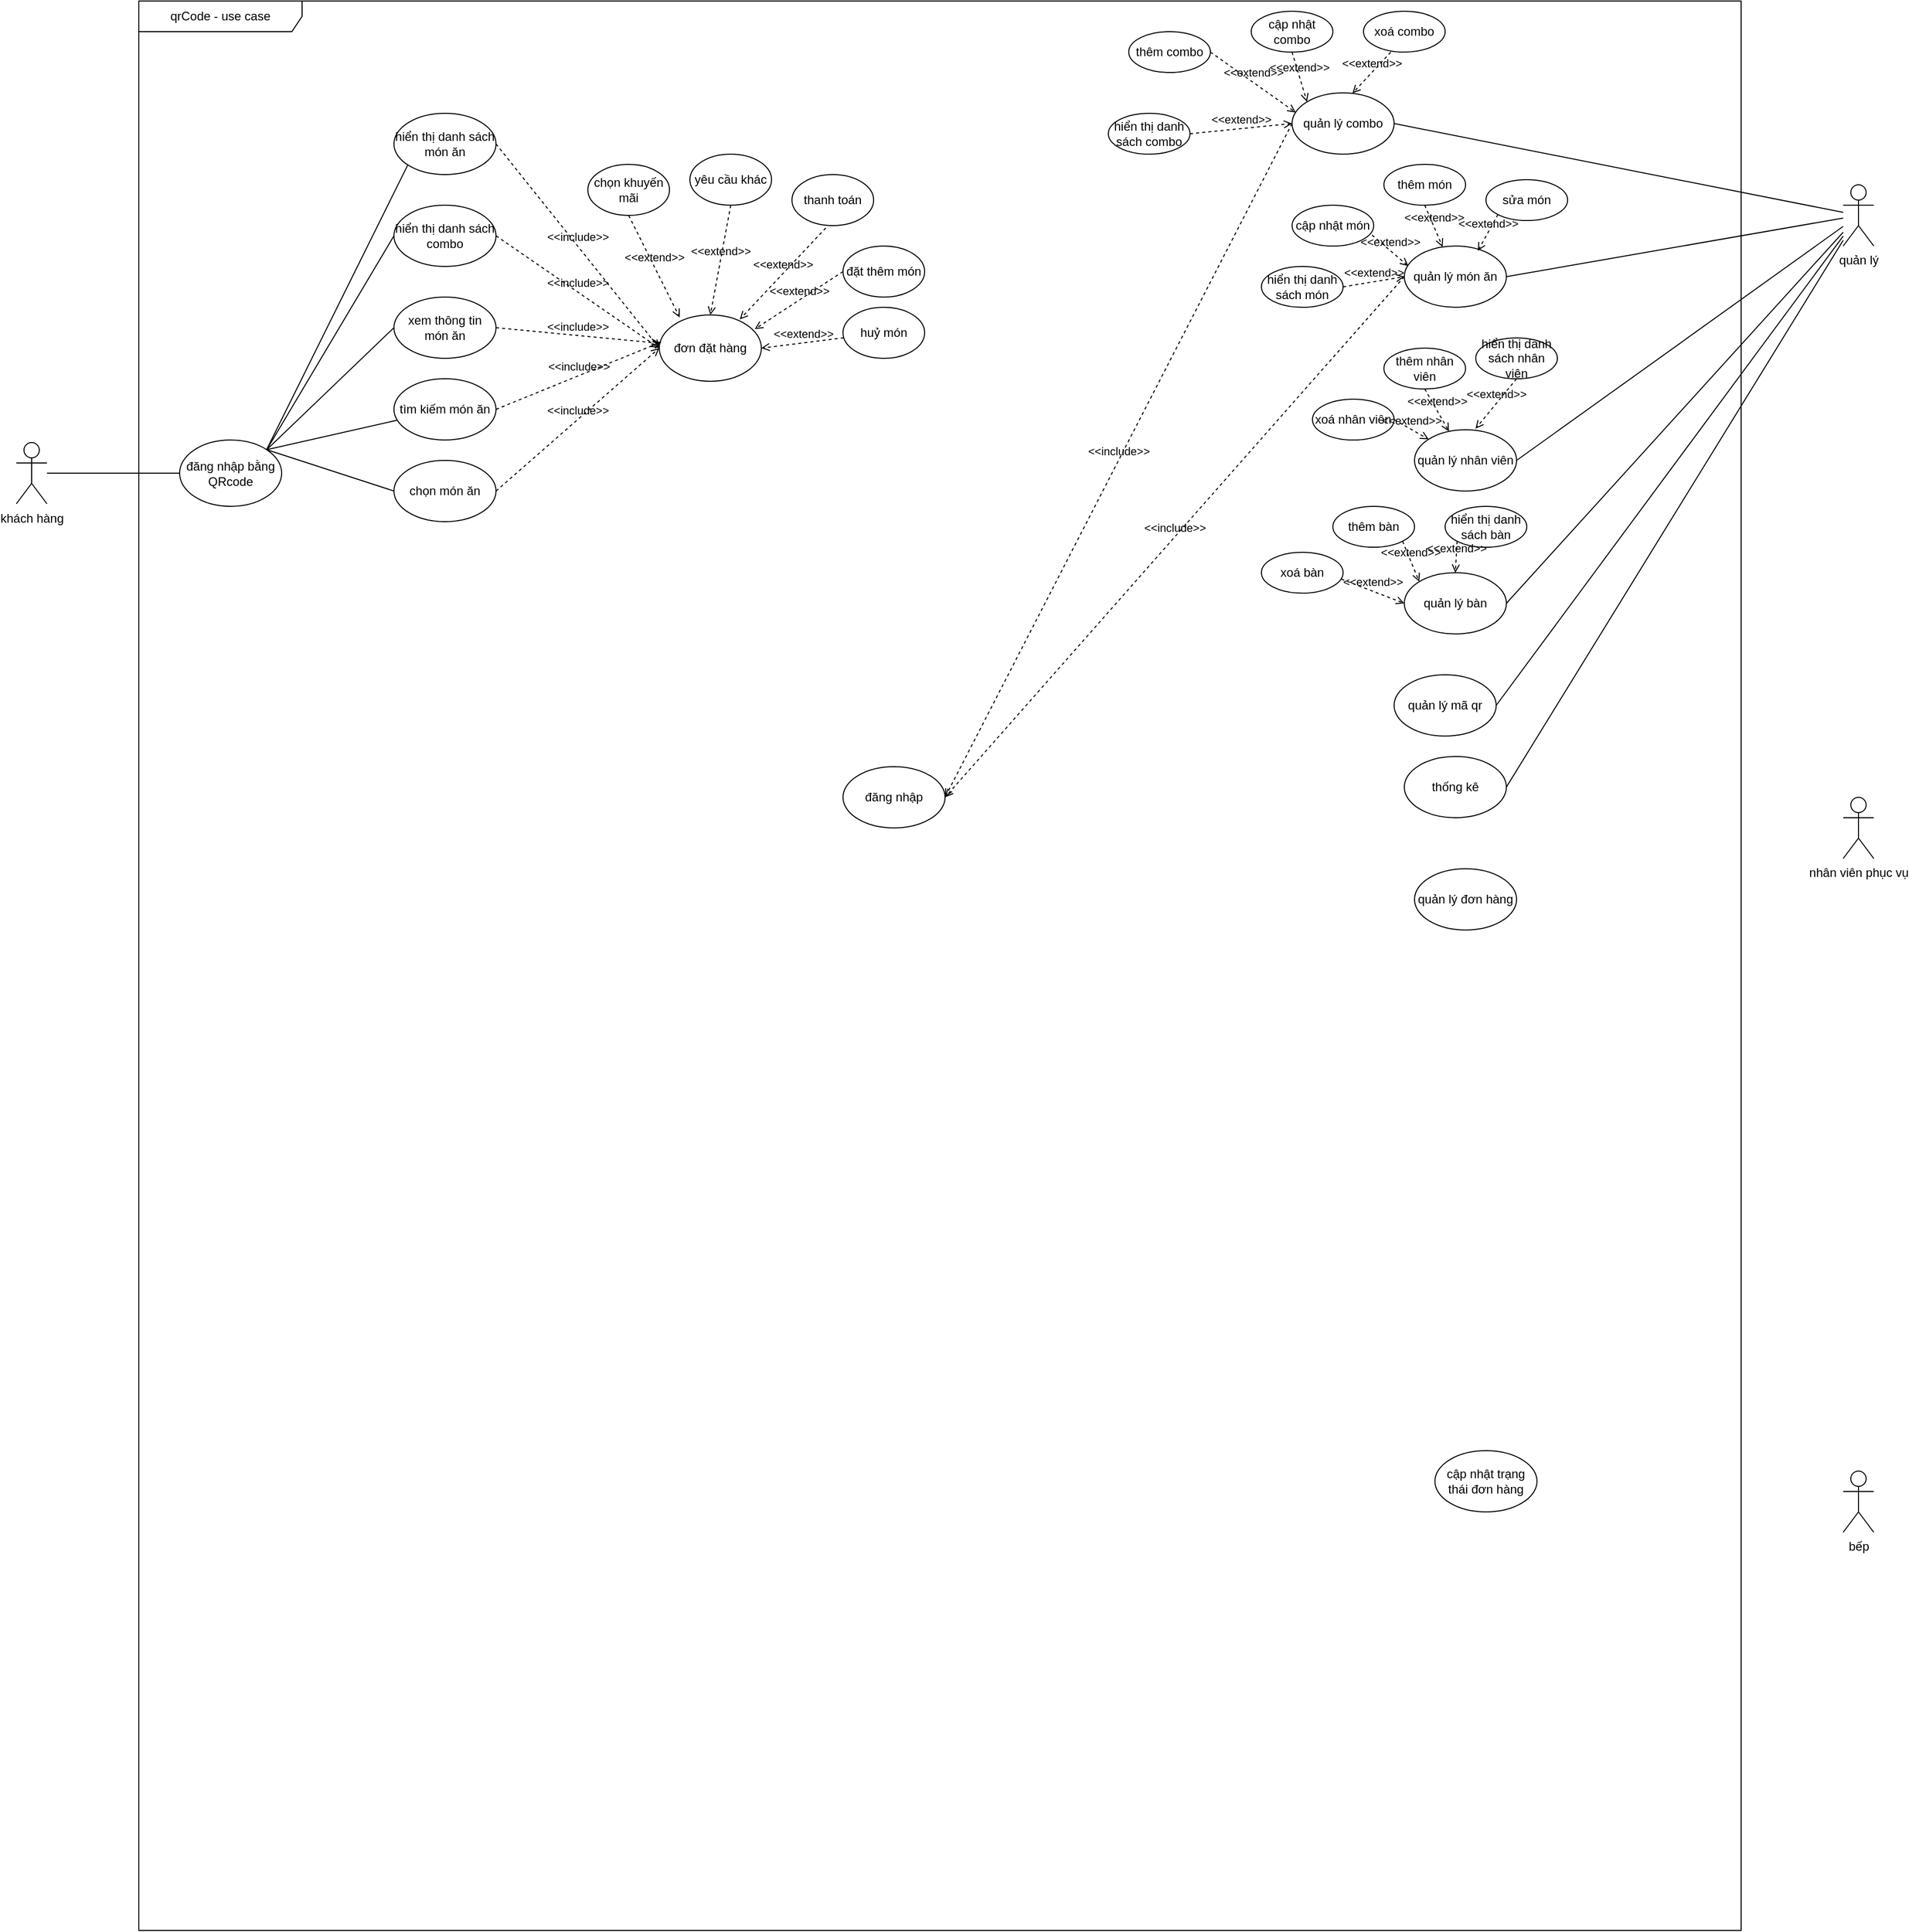 <mxfile version="24.8.4">
  <diagram name="Trang-1" id="KUGLHPBJDXLbqY33dowA">
    <mxGraphModel dx="2049" dy="1066" grid="1" gridSize="10" guides="1" tooltips="1" connect="1" arrows="1" fold="1" page="1" pageScale="1" pageWidth="1920" pageHeight="1200" math="0" shadow="0">
      <root>
        <mxCell id="0" />
        <mxCell id="1" parent="0" />
        <mxCell id="tp8tk3ZOuLwhO5mAe-Hx-1" value="qrCode - use case" style="shape=umlFrame;whiteSpace=wrap;html=1;pointerEvents=0;recursiveResize=0;container=1;collapsible=0;width=160;" parent="1" vertex="1">
          <mxGeometry x="180" y="360" width="1570" height="1890" as="geometry" />
        </mxCell>
        <mxCell id="WepjOPcnquh5TteQ4RRN-25" style="rounded=0;orthogonalLoop=1;jettySize=auto;html=1;entryX=0;entryY=0.5;entryDx=0;entryDy=0;endArrow=none;endFill=0;" edge="1" parent="tp8tk3ZOuLwhO5mAe-Hx-1">
          <mxGeometry relative="1" as="geometry">
            <mxPoint x="120.003" y="450.002" as="sourcePoint" />
            <mxPoint x="264.64" y="158.43" as="targetPoint" />
          </mxGeometry>
        </mxCell>
        <mxCell id="WepjOPcnquh5TteQ4RRN-27" style="rounded=0;orthogonalLoop=1;jettySize=auto;html=1;entryX=0;entryY=0.5;entryDx=0;entryDy=0;endArrow=none;endFill=0;exitX=1;exitY=0;exitDx=0;exitDy=0;" edge="1" parent="tp8tk3ZOuLwhO5mAe-Hx-1" source="WepjOPcnquh5TteQ4RRN-2" target="WepjOPcnquh5TteQ4RRN-5">
          <mxGeometry relative="1" as="geometry" />
        </mxCell>
        <mxCell id="WepjOPcnquh5TteQ4RRN-28" style="rounded=0;orthogonalLoop=1;jettySize=auto;html=1;entryX=0;entryY=0.5;entryDx=0;entryDy=0;endArrow=none;endFill=0;exitX=1;exitY=0;exitDx=0;exitDy=0;" edge="1" parent="tp8tk3ZOuLwhO5mAe-Hx-1" source="WepjOPcnquh5TteQ4RRN-2" target="WepjOPcnquh5TteQ4RRN-6">
          <mxGeometry relative="1" as="geometry" />
        </mxCell>
        <mxCell id="WepjOPcnquh5TteQ4RRN-29" style="rounded=0;orthogonalLoop=1;jettySize=auto;html=1;endArrow=none;endFill=0;exitX=1;exitY=0;exitDx=0;exitDy=0;" edge="1" parent="tp8tk3ZOuLwhO5mAe-Hx-1" source="WepjOPcnquh5TteQ4RRN-2" target="WepjOPcnquh5TteQ4RRN-7">
          <mxGeometry relative="1" as="geometry" />
        </mxCell>
        <mxCell id="WepjOPcnquh5TteQ4RRN-30" style="rounded=0;orthogonalLoop=1;jettySize=auto;html=1;entryX=0;entryY=0.5;entryDx=0;entryDy=0;endArrow=none;endFill=0;exitX=1;exitY=0;exitDx=0;exitDy=0;" edge="1" parent="tp8tk3ZOuLwhO5mAe-Hx-1" source="WepjOPcnquh5TteQ4RRN-2" target="WepjOPcnquh5TteQ4RRN-18">
          <mxGeometry relative="1" as="geometry" />
        </mxCell>
        <mxCell id="WepjOPcnquh5TteQ4RRN-2" value="đăng nhập bằng QRcode" style="ellipse;whiteSpace=wrap;html=1;" vertex="1" parent="tp8tk3ZOuLwhO5mAe-Hx-1">
          <mxGeometry x="40" y="430" width="100" height="65" as="geometry" />
        </mxCell>
        <mxCell id="WepjOPcnquh5TteQ4RRN-4" value="hiển thị danh sách món ăn" style="ellipse;whiteSpace=wrap;html=1;" vertex="1" parent="tp8tk3ZOuLwhO5mAe-Hx-1">
          <mxGeometry x="250" y="110" width="100" height="60" as="geometry" />
        </mxCell>
        <mxCell id="WepjOPcnquh5TteQ4RRN-5" value="hiển thị danh sách combo" style="ellipse;whiteSpace=wrap;html=1;" vertex="1" parent="tp8tk3ZOuLwhO5mAe-Hx-1">
          <mxGeometry x="250" y="200" width="100" height="60" as="geometry" />
        </mxCell>
        <mxCell id="WepjOPcnquh5TteQ4RRN-6" value="xem thông tin món ăn" style="ellipse;whiteSpace=wrap;html=1;" vertex="1" parent="tp8tk3ZOuLwhO5mAe-Hx-1">
          <mxGeometry x="250" y="290" width="100" height="60" as="geometry" />
        </mxCell>
        <mxCell id="WepjOPcnquh5TteQ4RRN-7" value="tìm kiếm món ăn" style="ellipse;whiteSpace=wrap;html=1;" vertex="1" parent="tp8tk3ZOuLwhO5mAe-Hx-1">
          <mxGeometry x="250" y="370" width="100" height="60" as="geometry" />
        </mxCell>
        <mxCell id="WepjOPcnquh5TteQ4RRN-8" value="đơn đặt hàng" style="ellipse;whiteSpace=wrap;html=1;" vertex="1" parent="tp8tk3ZOuLwhO5mAe-Hx-1">
          <mxGeometry x="510" y="307.5" width="100" height="65" as="geometry" />
        </mxCell>
        <mxCell id="WepjOPcnquh5TteQ4RRN-14" value="chọn khuyến mãi" style="ellipse;whiteSpace=wrap;html=1;" vertex="1" parent="tp8tk3ZOuLwhO5mAe-Hx-1">
          <mxGeometry x="440" y="160" width="80" height="50" as="geometry" />
        </mxCell>
        <mxCell id="WepjOPcnquh5TteQ4RRN-15" value="yêu cầu khác" style="ellipse;whiteSpace=wrap;html=1;" vertex="1" parent="tp8tk3ZOuLwhO5mAe-Hx-1">
          <mxGeometry x="540" y="150" width="80" height="50" as="geometry" />
        </mxCell>
        <mxCell id="WepjOPcnquh5TteQ4RRN-16" value="&amp;lt;&amp;lt;extend&amp;gt;&amp;gt;" style="html=1;verticalAlign=bottom;labelBackgroundColor=none;endArrow=open;endFill=0;dashed=1;rounded=0;exitX=0.5;exitY=1;exitDx=0;exitDy=0;entryX=0.5;entryY=0;entryDx=0;entryDy=0;" edge="1" parent="tp8tk3ZOuLwhO5mAe-Hx-1" source="WepjOPcnquh5TteQ4RRN-15" target="WepjOPcnquh5TteQ4RRN-8">
          <mxGeometry width="160" relative="1" as="geometry">
            <mxPoint x="570" y="320" as="sourcePoint" />
            <mxPoint x="730" y="320" as="targetPoint" />
          </mxGeometry>
        </mxCell>
        <mxCell id="WepjOPcnquh5TteQ4RRN-17" value="&amp;lt;&amp;lt;extend&amp;gt;&amp;gt;" style="html=1;verticalAlign=bottom;labelBackgroundColor=none;endArrow=open;endFill=0;dashed=1;rounded=0;exitX=0.5;exitY=1;exitDx=0;exitDy=0;entryX=0.2;entryY=0.038;entryDx=0;entryDy=0;entryPerimeter=0;" edge="1" parent="tp8tk3ZOuLwhO5mAe-Hx-1" source="WepjOPcnquh5TteQ4RRN-14" target="WepjOPcnquh5TteQ4RRN-8">
          <mxGeometry width="160" relative="1" as="geometry">
            <mxPoint x="580" y="215" as="sourcePoint" />
            <mxPoint x="546" y="270" as="targetPoint" />
          </mxGeometry>
        </mxCell>
        <mxCell id="WepjOPcnquh5TteQ4RRN-18" value="chọn món ăn" style="ellipse;whiteSpace=wrap;html=1;" vertex="1" parent="tp8tk3ZOuLwhO5mAe-Hx-1">
          <mxGeometry x="250" y="450" width="100" height="60" as="geometry" />
        </mxCell>
        <mxCell id="WepjOPcnquh5TteQ4RRN-21" value="thanh toán" style="ellipse;whiteSpace=wrap;html=1;" vertex="1" parent="tp8tk3ZOuLwhO5mAe-Hx-1">
          <mxGeometry x="640" y="170" width="80" height="50" as="geometry" />
        </mxCell>
        <mxCell id="WepjOPcnquh5TteQ4RRN-22" value="&amp;lt;&amp;lt;extend&amp;gt;&amp;gt;" style="html=1;verticalAlign=bottom;labelBackgroundColor=none;endArrow=open;endFill=0;dashed=1;rounded=0;exitX=0.414;exitY=1.047;exitDx=0;exitDy=0;entryX=0.789;entryY=0.067;entryDx=0;entryDy=0;entryPerimeter=0;exitPerimeter=0;" edge="1" parent="tp8tk3ZOuLwhO5mAe-Hx-1" source="WepjOPcnquh5TteQ4RRN-21" target="WepjOPcnquh5TteQ4RRN-8">
          <mxGeometry width="160" relative="1" as="geometry">
            <mxPoint x="580" y="215" as="sourcePoint" />
            <mxPoint x="546" y="270" as="targetPoint" />
          </mxGeometry>
        </mxCell>
        <mxCell id="WepjOPcnquh5TteQ4RRN-31" value="&amp;lt;&amp;lt;include&amp;gt;&amp;gt;" style="html=1;verticalAlign=bottom;labelBackgroundColor=none;endArrow=open;endFill=0;dashed=1;rounded=0;exitX=1;exitY=0.5;exitDx=0;exitDy=0;entryX=0;entryY=0.5;entryDx=0;entryDy=0;" edge="1" parent="tp8tk3ZOuLwhO5mAe-Hx-1" source="WepjOPcnquh5TteQ4RRN-4" target="WepjOPcnquh5TteQ4RRN-8">
          <mxGeometry width="160" relative="1" as="geometry">
            <mxPoint x="360" y="290" as="sourcePoint" />
            <mxPoint x="520" y="290" as="targetPoint" />
          </mxGeometry>
        </mxCell>
        <mxCell id="WepjOPcnquh5TteQ4RRN-32" value="&amp;lt;&amp;lt;include&amp;gt;&amp;gt;" style="html=1;verticalAlign=bottom;labelBackgroundColor=none;endArrow=open;endFill=0;dashed=1;rounded=0;exitX=1;exitY=0.5;exitDx=0;exitDy=0;entryX=0;entryY=0.5;entryDx=0;entryDy=0;" edge="1" parent="tp8tk3ZOuLwhO5mAe-Hx-1" source="WepjOPcnquh5TteQ4RRN-5" target="WepjOPcnquh5TteQ4RRN-8">
          <mxGeometry width="160" relative="1" as="geometry">
            <mxPoint x="380" y="250" as="sourcePoint" />
            <mxPoint x="540" y="450" as="targetPoint" />
          </mxGeometry>
        </mxCell>
        <mxCell id="WepjOPcnquh5TteQ4RRN-33" value="&amp;lt;&amp;lt;include&amp;gt;&amp;gt;" style="html=1;verticalAlign=bottom;labelBackgroundColor=none;endArrow=open;endFill=0;dashed=1;rounded=0;exitX=1;exitY=0.5;exitDx=0;exitDy=0;" edge="1" parent="tp8tk3ZOuLwhO5mAe-Hx-1" source="WepjOPcnquh5TteQ4RRN-6" target="WepjOPcnquh5TteQ4RRN-8">
          <mxGeometry width="160" relative="1" as="geometry">
            <mxPoint x="370" y="160" as="sourcePoint" />
            <mxPoint x="530" y="360" as="targetPoint" />
          </mxGeometry>
        </mxCell>
        <mxCell id="WepjOPcnquh5TteQ4RRN-34" value="&amp;lt;&amp;lt;include&amp;gt;&amp;gt;" style="html=1;verticalAlign=bottom;labelBackgroundColor=none;endArrow=open;endFill=0;dashed=1;rounded=0;exitX=1;exitY=0.5;exitDx=0;exitDy=0;entryX=0.021;entryY=0.407;entryDx=0;entryDy=0;entryPerimeter=0;" edge="1" parent="tp8tk3ZOuLwhO5mAe-Hx-1" source="WepjOPcnquh5TteQ4RRN-7" target="WepjOPcnquh5TteQ4RRN-8">
          <mxGeometry width="160" relative="1" as="geometry">
            <mxPoint x="380" y="170" as="sourcePoint" />
            <mxPoint x="520" y="340" as="targetPoint" />
          </mxGeometry>
        </mxCell>
        <mxCell id="WepjOPcnquh5TteQ4RRN-36" value="đặt thêm món" style="ellipse;whiteSpace=wrap;html=1;" vertex="1" parent="tp8tk3ZOuLwhO5mAe-Hx-1">
          <mxGeometry x="690" y="240" width="80" height="50" as="geometry" />
        </mxCell>
        <mxCell id="WepjOPcnquh5TteQ4RRN-37" value="huỷ món" style="ellipse;whiteSpace=wrap;html=1;" vertex="1" parent="tp8tk3ZOuLwhO5mAe-Hx-1">
          <mxGeometry x="690" y="300" width="80" height="50" as="geometry" />
        </mxCell>
        <mxCell id="WepjOPcnquh5TteQ4RRN-38" value="&amp;lt;&amp;lt;extend&amp;gt;&amp;gt;" style="html=1;verticalAlign=bottom;labelBackgroundColor=none;endArrow=open;endFill=0;dashed=1;rounded=0;entryX=1;entryY=0.5;entryDx=0;entryDy=0;" edge="1" parent="tp8tk3ZOuLwhO5mAe-Hx-1" source="WepjOPcnquh5TteQ4RRN-37" target="WepjOPcnquh5TteQ4RRN-8">
          <mxGeometry width="160" relative="1" as="geometry">
            <mxPoint x="683" y="232" as="sourcePoint" />
            <mxPoint x="599" y="322" as="targetPoint" />
          </mxGeometry>
        </mxCell>
        <mxCell id="WepjOPcnquh5TteQ4RRN-39" value="&amp;lt;&amp;lt;extend&amp;gt;&amp;gt;" style="html=1;verticalAlign=bottom;labelBackgroundColor=none;endArrow=open;endFill=0;dashed=1;rounded=0;entryX=0.936;entryY=0.213;entryDx=0;entryDy=0;exitX=0;exitY=0.5;exitDx=0;exitDy=0;entryPerimeter=0;" edge="1" parent="tp8tk3ZOuLwhO5mAe-Hx-1" source="WepjOPcnquh5TteQ4RRN-36" target="WepjOPcnquh5TteQ4RRN-8">
          <mxGeometry width="160" relative="1" as="geometry">
            <mxPoint x="701" y="340" as="sourcePoint" />
            <mxPoint x="620" y="350" as="targetPoint" />
          </mxGeometry>
        </mxCell>
        <mxCell id="WepjOPcnquh5TteQ4RRN-43" value="quản lý combo" style="ellipse;whiteSpace=wrap;html=1;" vertex="1" parent="tp8tk3ZOuLwhO5mAe-Hx-1">
          <mxGeometry x="1130" y="90" width="100" height="60" as="geometry" />
        </mxCell>
        <mxCell id="WepjOPcnquh5TteQ4RRN-44" value="quản lý món ăn" style="ellipse;whiteSpace=wrap;html=1;" vertex="1" parent="tp8tk3ZOuLwhO5mAe-Hx-1">
          <mxGeometry x="1240" y="240" width="100" height="60" as="geometry" />
        </mxCell>
        <mxCell id="WepjOPcnquh5TteQ4RRN-45" value="quản lý nhân viên" style="ellipse;whiteSpace=wrap;html=1;" vertex="1" parent="tp8tk3ZOuLwhO5mAe-Hx-1">
          <mxGeometry x="1250" y="420" width="100" height="60" as="geometry" />
        </mxCell>
        <mxCell id="WepjOPcnquh5TteQ4RRN-46" value="thống kê" style="ellipse;whiteSpace=wrap;html=1;" vertex="1" parent="tp8tk3ZOuLwhO5mAe-Hx-1">
          <mxGeometry x="1240" y="740" width="100" height="60" as="geometry" />
        </mxCell>
        <mxCell id="WepjOPcnquh5TteQ4RRN-47" value="quản lý đơn hàng" style="ellipse;whiteSpace=wrap;html=1;" vertex="1" parent="tp8tk3ZOuLwhO5mAe-Hx-1">
          <mxGeometry x="1250" y="850" width="100" height="60" as="geometry" />
        </mxCell>
        <mxCell id="WepjOPcnquh5TteQ4RRN-48" value="cập nhật trạng thái đơn hàng" style="ellipse;whiteSpace=wrap;html=1;" vertex="1" parent="tp8tk3ZOuLwhO5mAe-Hx-1">
          <mxGeometry x="1270" y="1420" width="100" height="60" as="geometry" />
        </mxCell>
        <mxCell id="WepjOPcnquh5TteQ4RRN-49" value="quản lý bàn" style="ellipse;whiteSpace=wrap;html=1;" vertex="1" parent="tp8tk3ZOuLwhO5mAe-Hx-1">
          <mxGeometry x="1240" y="560" width="100" height="60" as="geometry" />
        </mxCell>
        <mxCell id="WepjOPcnquh5TteQ4RRN-50" value="quản lý mã qr" style="ellipse;whiteSpace=wrap;html=1;" vertex="1" parent="tp8tk3ZOuLwhO5mAe-Hx-1">
          <mxGeometry x="1230" y="660" width="100" height="60" as="geometry" />
        </mxCell>
        <mxCell id="WepjOPcnquh5TteQ4RRN-87" value="đăng nhập" style="ellipse;whiteSpace=wrap;html=1;" vertex="1" parent="tp8tk3ZOuLwhO5mAe-Hx-1">
          <mxGeometry x="690" y="750" width="100" height="60" as="geometry" />
        </mxCell>
        <mxCell id="WepjOPcnquh5TteQ4RRN-94" value="&amp;lt;&amp;lt;include&amp;gt;&amp;gt;" style="html=1;verticalAlign=bottom;labelBackgroundColor=none;endArrow=open;endFill=0;dashed=1;rounded=0;exitX=0;exitY=0.5;exitDx=0;exitDy=0;entryX=1;entryY=0.5;entryDx=0;entryDy=0;" edge="1" parent="tp8tk3ZOuLwhO5mAe-Hx-1" source="WepjOPcnquh5TteQ4RRN-43" target="WepjOPcnquh5TteQ4RRN-87">
          <mxGeometry width="160" relative="1" as="geometry">
            <mxPoint x="1150" y="460" as="sourcePoint" />
            <mxPoint x="1310" y="320" as="targetPoint" />
          </mxGeometry>
        </mxCell>
        <mxCell id="WepjOPcnquh5TteQ4RRN-96" value="&amp;lt;&amp;lt;include&amp;gt;&amp;gt;" style="html=1;verticalAlign=bottom;labelBackgroundColor=none;endArrow=open;endFill=0;dashed=1;rounded=0;exitX=0;exitY=0.5;exitDx=0;exitDy=0;entryX=1;entryY=0.5;entryDx=0;entryDy=0;" edge="1" parent="tp8tk3ZOuLwhO5mAe-Hx-1" source="WepjOPcnquh5TteQ4RRN-44" target="WepjOPcnquh5TteQ4RRN-87">
          <mxGeometry width="160" relative="1" as="geometry">
            <mxPoint x="370" y="500" as="sourcePoint" />
            <mxPoint x="828" y="892" as="targetPoint" />
          </mxGeometry>
        </mxCell>
        <mxCell id="WepjOPcnquh5TteQ4RRN-97" value="thêm combo" style="ellipse;whiteSpace=wrap;html=1;" vertex="1" parent="tp8tk3ZOuLwhO5mAe-Hx-1">
          <mxGeometry x="970" y="30" width="80" height="40" as="geometry" />
        </mxCell>
        <mxCell id="WepjOPcnquh5TteQ4RRN-98" value="cập nhật combo" style="ellipse;whiteSpace=wrap;html=1;" vertex="1" parent="tp8tk3ZOuLwhO5mAe-Hx-1">
          <mxGeometry x="1090" y="10" width="80" height="40" as="geometry" />
        </mxCell>
        <mxCell id="WepjOPcnquh5TteQ4RRN-99" value="xoá combo" style="ellipse;whiteSpace=wrap;html=1;" vertex="1" parent="tp8tk3ZOuLwhO5mAe-Hx-1">
          <mxGeometry x="1200" y="10" width="80" height="40" as="geometry" />
        </mxCell>
        <mxCell id="WepjOPcnquh5TteQ4RRN-100" value="hiển thị danh sách combo" style="ellipse;whiteSpace=wrap;html=1;" vertex="1" parent="tp8tk3ZOuLwhO5mAe-Hx-1">
          <mxGeometry x="950" y="110" width="80" height="40" as="geometry" />
        </mxCell>
        <mxCell id="WepjOPcnquh5TteQ4RRN-101" value="&amp;lt;&amp;lt;extend&amp;gt;&amp;gt;" style="html=1;verticalAlign=bottom;labelBackgroundColor=none;endArrow=open;endFill=0;dashed=1;rounded=0;exitX=1;exitY=0.5;exitDx=0;exitDy=0;entryX=0;entryY=0.5;entryDx=0;entryDy=0;" edge="1" parent="tp8tk3ZOuLwhO5mAe-Hx-1" source="WepjOPcnquh5TteQ4RRN-100" target="WepjOPcnquh5TteQ4RRN-43">
          <mxGeometry width="160" relative="1" as="geometry">
            <mxPoint x="1060" y="100" as="sourcePoint" />
            <mxPoint x="976" y="190" as="targetPoint" />
          </mxGeometry>
        </mxCell>
        <mxCell id="WepjOPcnquh5TteQ4RRN-103" value="&amp;lt;&amp;lt;extend&amp;gt;&amp;gt;" style="html=1;verticalAlign=bottom;labelBackgroundColor=none;endArrow=open;endFill=0;dashed=1;rounded=0;exitX=0.5;exitY=1;exitDx=0;exitDy=0;entryX=0;entryY=0;entryDx=0;entryDy=0;" edge="1" parent="tp8tk3ZOuLwhO5mAe-Hx-1" source="WepjOPcnquh5TteQ4RRN-98" target="WepjOPcnquh5TteQ4RRN-43">
          <mxGeometry width="160" relative="1" as="geometry">
            <mxPoint x="1120" y="80" as="sourcePoint" />
            <mxPoint x="1036" y="170" as="targetPoint" />
          </mxGeometry>
        </mxCell>
        <mxCell id="WepjOPcnquh5TteQ4RRN-104" value="&amp;lt;&amp;lt;extend&amp;gt;&amp;gt;" style="html=1;verticalAlign=bottom;labelBackgroundColor=none;endArrow=open;endFill=0;dashed=1;rounded=0;exitX=0.334;exitY=1.003;exitDx=0;exitDy=0;entryX=0.592;entryY=0.007;entryDx=0;entryDy=0;entryPerimeter=0;exitPerimeter=0;" edge="1" parent="tp8tk3ZOuLwhO5mAe-Hx-1" source="WepjOPcnquh5TteQ4RRN-99" target="WepjOPcnquh5TteQ4RRN-43">
          <mxGeometry width="160" relative="1" as="geometry">
            <mxPoint x="1210" y="100" as="sourcePoint" />
            <mxPoint x="1126" y="190" as="targetPoint" />
          </mxGeometry>
        </mxCell>
        <mxCell id="WepjOPcnquh5TteQ4RRN-102" value="&amp;lt;&amp;lt;extend&amp;gt;&amp;gt;" style="html=1;verticalAlign=bottom;labelBackgroundColor=none;endArrow=open;endFill=0;dashed=1;rounded=0;exitX=1;exitY=0.5;exitDx=0;exitDy=0;entryX=0.036;entryY=0.32;entryDx=0;entryDy=0;entryPerimeter=0;" edge="1" parent="tp8tk3ZOuLwhO5mAe-Hx-1" source="WepjOPcnquh5TteQ4RRN-97" target="WepjOPcnquh5TteQ4RRN-43">
          <mxGeometry width="160" relative="1" as="geometry">
            <mxPoint x="693" y="242" as="sourcePoint" />
            <mxPoint x="1090" y="140" as="targetPoint" />
          </mxGeometry>
        </mxCell>
        <mxCell id="WepjOPcnquh5TteQ4RRN-105" value="cập nhật món" style="ellipse;whiteSpace=wrap;html=1;" vertex="1" parent="tp8tk3ZOuLwhO5mAe-Hx-1">
          <mxGeometry x="1130" y="200" width="80" height="40" as="geometry" />
        </mxCell>
        <mxCell id="WepjOPcnquh5TteQ4RRN-106" value="thêm món" style="ellipse;whiteSpace=wrap;html=1;" vertex="1" parent="tp8tk3ZOuLwhO5mAe-Hx-1">
          <mxGeometry x="1220" y="160" width="80" height="40" as="geometry" />
        </mxCell>
        <mxCell id="WepjOPcnquh5TteQ4RRN-107" value="sửa món" style="ellipse;whiteSpace=wrap;html=1;" vertex="1" parent="tp8tk3ZOuLwhO5mAe-Hx-1">
          <mxGeometry x="1320" y="175" width="80" height="40" as="geometry" />
        </mxCell>
        <mxCell id="WepjOPcnquh5TteQ4RRN-108" value="hiển thị danh sách món" style="ellipse;whiteSpace=wrap;html=1;" vertex="1" parent="tp8tk3ZOuLwhO5mAe-Hx-1">
          <mxGeometry x="1100" y="260" width="80" height="40" as="geometry" />
        </mxCell>
        <mxCell id="WepjOPcnquh5TteQ4RRN-109" value="&amp;lt;&amp;lt;extend&amp;gt;&amp;gt;" style="html=1;verticalAlign=bottom;labelBackgroundColor=none;endArrow=open;endFill=0;dashed=1;rounded=0;exitX=0.98;exitY=0.731;exitDx=0;exitDy=0;entryX=0.039;entryY=0.327;entryDx=0;entryDy=0;entryPerimeter=0;exitPerimeter=0;" edge="1" parent="tp8tk3ZOuLwhO5mAe-Hx-1" source="WepjOPcnquh5TteQ4RRN-105" target="WepjOPcnquh5TteQ4RRN-44">
          <mxGeometry width="160" relative="1" as="geometry">
            <mxPoint x="1240" y="220" as="sourcePoint" />
            <mxPoint x="1156" y="310" as="targetPoint" />
          </mxGeometry>
        </mxCell>
        <mxCell id="WepjOPcnquh5TteQ4RRN-110" value="&amp;lt;&amp;lt;extend&amp;gt;&amp;gt;" style="html=1;verticalAlign=bottom;labelBackgroundColor=none;endArrow=open;endFill=0;dashed=1;rounded=0;exitX=0.5;exitY=1;exitDx=0;exitDy=0;" edge="1" parent="tp8tk3ZOuLwhO5mAe-Hx-1" source="WepjOPcnquh5TteQ4RRN-106" target="WepjOPcnquh5TteQ4RRN-44">
          <mxGeometry width="160" relative="1" as="geometry">
            <mxPoint x="1280" y="220" as="sourcePoint" />
            <mxPoint x="1196" y="310" as="targetPoint" />
          </mxGeometry>
        </mxCell>
        <mxCell id="WepjOPcnquh5TteQ4RRN-111" value="&amp;lt;&amp;lt;extend&amp;gt;&amp;gt;" style="html=1;verticalAlign=bottom;labelBackgroundColor=none;endArrow=open;endFill=0;dashed=1;rounded=0;exitX=0;exitY=1;exitDx=0;exitDy=0;entryX=0.721;entryY=0.08;entryDx=0;entryDy=0;entryPerimeter=0;" edge="1" parent="tp8tk3ZOuLwhO5mAe-Hx-1" source="WepjOPcnquh5TteQ4RRN-107" target="WepjOPcnquh5TteQ4RRN-44">
          <mxGeometry width="160" relative="1" as="geometry">
            <mxPoint x="1350" y="230" as="sourcePoint" />
            <mxPoint x="1266" y="320" as="targetPoint" />
          </mxGeometry>
        </mxCell>
        <mxCell id="WepjOPcnquh5TteQ4RRN-112" value="&amp;lt;&amp;lt;extend&amp;gt;&amp;gt;" style="html=1;verticalAlign=bottom;labelBackgroundColor=none;endArrow=open;endFill=0;dashed=1;rounded=0;exitX=1;exitY=0.5;exitDx=0;exitDy=0;entryX=0;entryY=0.5;entryDx=0;entryDy=0;" edge="1" parent="tp8tk3ZOuLwhO5mAe-Hx-1" source="WepjOPcnquh5TteQ4RRN-108" target="WepjOPcnquh5TteQ4RRN-44">
          <mxGeometry width="160" relative="1" as="geometry">
            <mxPoint x="1200" y="270" as="sourcePoint" />
            <mxPoint x="1116" y="360" as="targetPoint" />
          </mxGeometry>
        </mxCell>
        <mxCell id="WepjOPcnquh5TteQ4RRN-113" value="hiển thị danh sách nhân viên" style="ellipse;whiteSpace=wrap;html=1;" vertex="1" parent="tp8tk3ZOuLwhO5mAe-Hx-1">
          <mxGeometry x="1310" y="330" width="80" height="40" as="geometry" />
        </mxCell>
        <mxCell id="WepjOPcnquh5TteQ4RRN-114" value="thêm nhân viên" style="ellipse;whiteSpace=wrap;html=1;" vertex="1" parent="tp8tk3ZOuLwhO5mAe-Hx-1">
          <mxGeometry x="1220" y="340" width="80" height="40" as="geometry" />
        </mxCell>
        <mxCell id="WepjOPcnquh5TteQ4RRN-115" value="xoá nhân viên" style="ellipse;whiteSpace=wrap;html=1;" vertex="1" parent="tp8tk3ZOuLwhO5mAe-Hx-1">
          <mxGeometry x="1150" y="390" width="80" height="40" as="geometry" />
        </mxCell>
        <mxCell id="WepjOPcnquh5TteQ4RRN-116" value="&amp;lt;&amp;lt;extend&amp;gt;&amp;gt;" style="html=1;verticalAlign=bottom;labelBackgroundColor=none;endArrow=open;endFill=0;dashed=1;rounded=0;exitX=1;exitY=0.5;exitDx=0;exitDy=0;" edge="1" parent="tp8tk3ZOuLwhO5mAe-Hx-1" source="WepjOPcnquh5TteQ4RRN-115" target="WepjOPcnquh5TteQ4RRN-45">
          <mxGeometry width="160" relative="1" as="geometry">
            <mxPoint x="1300" y="390" as="sourcePoint" />
            <mxPoint x="1216" y="480" as="targetPoint" />
          </mxGeometry>
        </mxCell>
        <mxCell id="WepjOPcnquh5TteQ4RRN-117" value="&amp;lt;&amp;lt;extend&amp;gt;&amp;gt;" style="html=1;verticalAlign=bottom;labelBackgroundColor=none;endArrow=open;endFill=0;dashed=1;rounded=0;exitX=0.5;exitY=1;exitDx=0;exitDy=0;" edge="1" parent="tp8tk3ZOuLwhO5mAe-Hx-1" source="WepjOPcnquh5TteQ4RRN-114" target="WepjOPcnquh5TteQ4RRN-45">
          <mxGeometry width="160" relative="1" as="geometry">
            <mxPoint x="1300" y="380" as="sourcePoint" />
            <mxPoint x="1216" y="470" as="targetPoint" />
          </mxGeometry>
        </mxCell>
        <mxCell id="WepjOPcnquh5TteQ4RRN-118" value="&amp;lt;&amp;lt;extend&amp;gt;&amp;gt;" style="html=1;verticalAlign=bottom;labelBackgroundColor=none;endArrow=open;endFill=0;dashed=1;rounded=0;exitX=0.5;exitY=1;exitDx=0;exitDy=0;entryX=0.598;entryY=-0.018;entryDx=0;entryDy=0;entryPerimeter=0;" edge="1" parent="tp8tk3ZOuLwhO5mAe-Hx-1" source="WepjOPcnquh5TteQ4RRN-113" target="WepjOPcnquh5TteQ4RRN-45">
          <mxGeometry width="160" relative="1" as="geometry">
            <mxPoint x="1350" y="400" as="sourcePoint" />
            <mxPoint x="1266" y="490" as="targetPoint" />
          </mxGeometry>
        </mxCell>
        <mxCell id="WepjOPcnquh5TteQ4RRN-119" value="xoá bàn" style="ellipse;whiteSpace=wrap;html=1;" vertex="1" parent="tp8tk3ZOuLwhO5mAe-Hx-1">
          <mxGeometry x="1100" y="540" width="80" height="40" as="geometry" />
        </mxCell>
        <mxCell id="WepjOPcnquh5TteQ4RRN-120" value="thêm bàn" style="ellipse;whiteSpace=wrap;html=1;" vertex="1" parent="tp8tk3ZOuLwhO5mAe-Hx-1">
          <mxGeometry x="1170" y="495" width="80" height="40" as="geometry" />
        </mxCell>
        <mxCell id="WepjOPcnquh5TteQ4RRN-121" value="hiển thị danh sách bàn" style="ellipse;whiteSpace=wrap;html=1;" vertex="1" parent="tp8tk3ZOuLwhO5mAe-Hx-1">
          <mxGeometry x="1280" y="495" width="80" height="40" as="geometry" />
        </mxCell>
        <mxCell id="WepjOPcnquh5TteQ4RRN-122" value="&amp;lt;&amp;lt;extend&amp;gt;&amp;gt;" style="html=1;verticalAlign=bottom;labelBackgroundColor=none;endArrow=open;endFill=0;dashed=1;rounded=0;exitX=0.979;exitY=0.658;exitDx=0;exitDy=0;entryX=0;entryY=0.5;entryDx=0;entryDy=0;exitPerimeter=0;" edge="1" parent="tp8tk3ZOuLwhO5mAe-Hx-1" source="WepjOPcnquh5TteQ4RRN-119" target="WepjOPcnquh5TteQ4RRN-49">
          <mxGeometry width="160" relative="1" as="geometry">
            <mxPoint x="1200" y="560" as="sourcePoint" />
            <mxPoint x="1116" y="650" as="targetPoint" />
          </mxGeometry>
        </mxCell>
        <mxCell id="WepjOPcnquh5TteQ4RRN-123" value="&amp;lt;&amp;lt;extend&amp;gt;&amp;gt;" style="html=1;verticalAlign=bottom;labelBackgroundColor=none;endArrow=open;endFill=0;dashed=1;rounded=0;exitX=1;exitY=1;exitDx=0;exitDy=0;entryX=0;entryY=0;entryDx=0;entryDy=0;" edge="1" parent="tp8tk3ZOuLwhO5mAe-Hx-1" source="WepjOPcnquh5TteQ4RRN-120" target="WepjOPcnquh5TteQ4RRN-49">
          <mxGeometry width="160" relative="1" as="geometry">
            <mxPoint x="1260" y="540" as="sourcePoint" />
            <mxPoint x="1176" y="630" as="targetPoint" />
          </mxGeometry>
        </mxCell>
        <mxCell id="WepjOPcnquh5TteQ4RRN-124" value="&amp;lt;&amp;lt;extend&amp;gt;&amp;gt;" style="html=1;verticalAlign=bottom;labelBackgroundColor=none;endArrow=open;endFill=0;dashed=1;rounded=0;exitX=0;exitY=1;exitDx=0;exitDy=0;entryX=0.5;entryY=0;entryDx=0;entryDy=0;" edge="1" parent="tp8tk3ZOuLwhO5mAe-Hx-1" source="WepjOPcnquh5TteQ4RRN-121" target="WepjOPcnquh5TteQ4RRN-49">
          <mxGeometry width="160" relative="1" as="geometry">
            <mxPoint x="1310" y="550" as="sourcePoint" />
            <mxPoint x="1226" y="640" as="targetPoint" />
          </mxGeometry>
        </mxCell>
        <mxCell id="WepjOPcnquh5TteQ4RRN-9" style="edgeStyle=orthogonalEdgeStyle;rounded=0;orthogonalLoop=1;jettySize=auto;html=1;endArrow=none;endFill=0;" edge="1" parent="1" source="WepjOPcnquh5TteQ4RRN-1" target="WepjOPcnquh5TteQ4RRN-2">
          <mxGeometry relative="1" as="geometry" />
        </mxCell>
        <mxCell id="WepjOPcnquh5TteQ4RRN-1" value="khách hàng" style="shape=umlActor;verticalLabelPosition=bottom;verticalAlign=top;html=1;outlineConnect=0;" vertex="1" parent="1">
          <mxGeometry x="60" y="792.5" width="30" height="60" as="geometry" />
        </mxCell>
        <mxCell id="WepjOPcnquh5TteQ4RRN-35" value="&amp;lt;&amp;lt;include&amp;gt;&amp;gt;" style="html=1;verticalAlign=bottom;labelBackgroundColor=none;endArrow=open;endFill=0;dashed=1;rounded=0;exitX=1;exitY=0.5;exitDx=0;exitDy=0;" edge="1" parent="1" source="WepjOPcnquh5TteQ4RRN-18">
          <mxGeometry width="160" relative="1" as="geometry">
            <mxPoint x="570" y="540" as="sourcePoint" />
            <mxPoint x="690" y="700" as="targetPoint" />
          </mxGeometry>
        </mxCell>
        <mxCell id="WepjOPcnquh5TteQ4RRN-88" style="rounded=0;orthogonalLoop=1;jettySize=auto;html=1;entryX=1;entryY=0.5;entryDx=0;entryDy=0;endArrow=none;endFill=0;" edge="1" parent="1" source="WepjOPcnquh5TteQ4RRN-40" target="WepjOPcnquh5TteQ4RRN-43">
          <mxGeometry relative="1" as="geometry" />
        </mxCell>
        <mxCell id="WepjOPcnquh5TteQ4RRN-89" style="rounded=0;orthogonalLoop=1;jettySize=auto;html=1;entryX=1;entryY=0.5;entryDx=0;entryDy=0;endArrow=none;endFill=0;" edge="1" parent="1" source="WepjOPcnquh5TteQ4RRN-40" target="WepjOPcnquh5TteQ4RRN-44">
          <mxGeometry relative="1" as="geometry" />
        </mxCell>
        <mxCell id="WepjOPcnquh5TteQ4RRN-90" style="rounded=0;orthogonalLoop=1;jettySize=auto;html=1;entryX=1;entryY=0.5;entryDx=0;entryDy=0;endArrow=none;endFill=0;" edge="1" parent="1" source="WepjOPcnquh5TteQ4RRN-40" target="WepjOPcnquh5TteQ4RRN-45">
          <mxGeometry relative="1" as="geometry" />
        </mxCell>
        <mxCell id="WepjOPcnquh5TteQ4RRN-91" style="rounded=0;orthogonalLoop=1;jettySize=auto;html=1;entryX=1;entryY=0.5;entryDx=0;entryDy=0;endArrow=none;endFill=0;" edge="1" parent="1" source="WepjOPcnquh5TteQ4RRN-40" target="WepjOPcnquh5TteQ4RRN-49">
          <mxGeometry relative="1" as="geometry" />
        </mxCell>
        <mxCell id="WepjOPcnquh5TteQ4RRN-92" style="rounded=0;orthogonalLoop=1;jettySize=auto;html=1;entryX=1;entryY=0.5;entryDx=0;entryDy=0;endArrow=none;endFill=0;" edge="1" parent="1" source="WepjOPcnquh5TteQ4RRN-40" target="WepjOPcnquh5TteQ4RRN-50">
          <mxGeometry relative="1" as="geometry" />
        </mxCell>
        <mxCell id="WepjOPcnquh5TteQ4RRN-93" style="rounded=0;orthogonalLoop=1;jettySize=auto;html=1;entryX=1;entryY=0.5;entryDx=0;entryDy=0;endArrow=none;endFill=0;" edge="1" parent="1" source="WepjOPcnquh5TteQ4RRN-40" target="WepjOPcnquh5TteQ4RRN-46">
          <mxGeometry relative="1" as="geometry" />
        </mxCell>
        <mxCell id="WepjOPcnquh5TteQ4RRN-40" value="quản lý" style="shape=umlActor;verticalLabelPosition=bottom;verticalAlign=top;html=1;outlineConnect=0;" vertex="1" parent="1">
          <mxGeometry x="1850" y="540" width="30" height="60" as="geometry" />
        </mxCell>
        <mxCell id="WepjOPcnquh5TteQ4RRN-41" value="nhân viên phục vụ" style="shape=umlActor;verticalLabelPosition=bottom;verticalAlign=top;html=1;outlineConnect=0;" vertex="1" parent="1">
          <mxGeometry x="1850" y="1140" width="30" height="60" as="geometry" />
        </mxCell>
        <mxCell id="WepjOPcnquh5TteQ4RRN-42" value="bếp" style="shape=umlActor;verticalLabelPosition=bottom;verticalAlign=top;html=1;outlineConnect=0;" vertex="1" parent="1">
          <mxGeometry x="1850" y="1800" width="30" height="60" as="geometry" />
        </mxCell>
      </root>
    </mxGraphModel>
  </diagram>
</mxfile>
